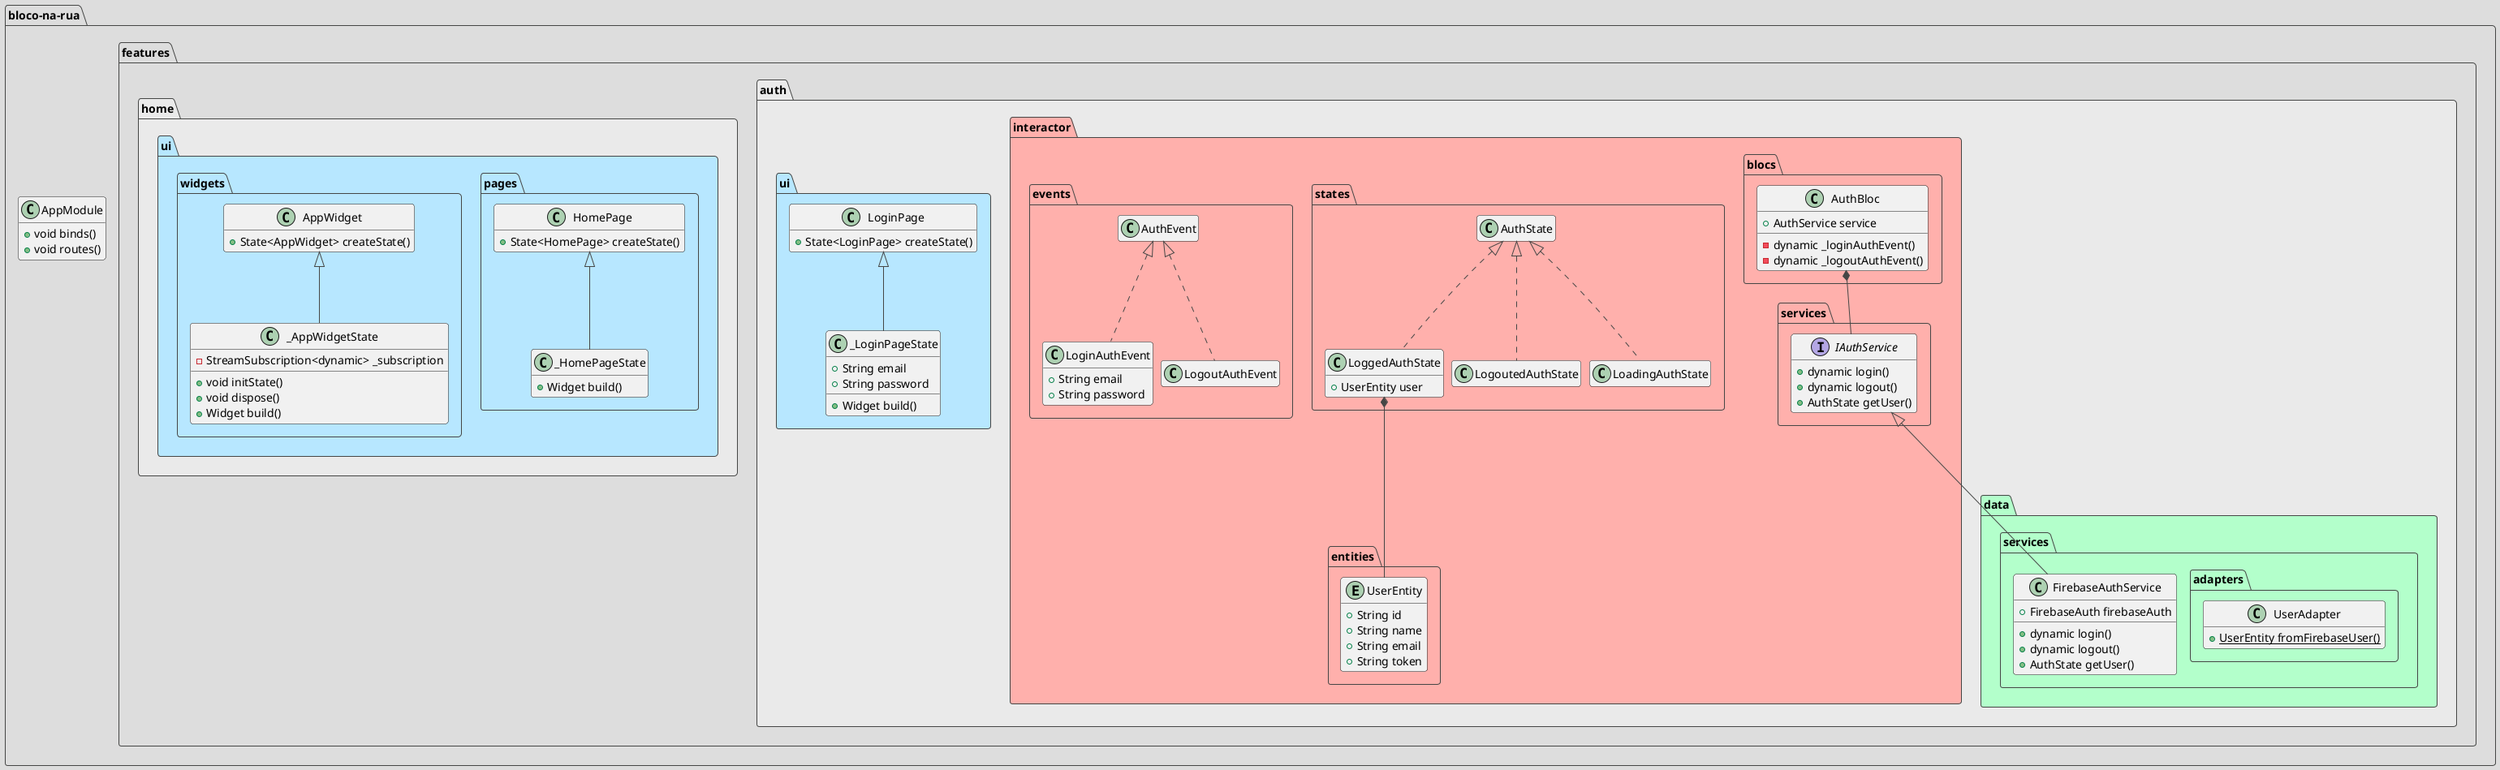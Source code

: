 @startuml bloco-na-rua
!theme toy
hide empty methods
hide empty attributes
skinparam{
  DefaultFontName Fira Code Retina
  DefaultMonospacedFontName Fira Code Retina
  Nodesep 10
}

package "bloco-na-rua" {

  class "AppModule" {
    +void binds()
    +void routes()
  }

  package features{

    package auth #eaeaea{

      package interactor #FFB0AC{
        package entities{
          ' Entities
          entity "UserEntity" {
            +String id
            +String name
            +String email
            +String token

          }
        }

        package states{
          ' States
          class "AuthState" {}

          class "LoggedAuthState" implements "AuthState" {
            +UserEntity user
          }
          "LoggedAuthState" *-- "UserEntity"

          class "LogoutedAuthState" implements "AuthState" {}
          class "LoadingAuthState" implements "AuthState" {}
        }

        package blocs{
          ' AuthBloc
          class "AuthBloc" {
            +AuthService service
            -dynamic _loginAuthEvent()
            -dynamic _logoutAuthEvent()
          }

        }

        package services{
          interface "IAuthService" {
            +dynamic login()
            +dynamic logout()
            +AuthState getUser()
          }
          "AuthBloc" *-- "IAuthService"
        }

        package events{
          ' AuthEvents
          class "AuthEvent" {
          }

          class "LoginAuthEvent" implements "AuthEvent" {
            +String email
            +String password
          }

          class "LogoutAuthEvent" implements "AuthEvent" {
          }
        }
      }

      package data #B3FFCB{

        package services{
          ' FirebaseAuthService
          class "FirebaseAuthService" {
            +FirebaseAuth firebaseAuth
            +dynamic login()
            +dynamic logout()
            +AuthState getUser()
          }
          "IAuthService" <|-- "FirebaseAuthService"

          package adapters{
            ' User Adapter
            class "UserAdapter" {
              {static} +UserEntity fromFirebaseUser()
            }
          }

        }
      }

      package ui #B7E7FF{
        ' LoginPage
        class "LoginPage" {
          +State<LoginPage> createState()

        }

        class "_LoginPageState" extends "LoginPage" {
          +String email
          +String password
          +Widget build()
        }
      }
    }

    package home #eaeaea{

      package ui #B7E7FF{

        package pages{
          ' HomePage
          class "HomePage" {
            +State<HomePage> createState()
          }

          class "_HomePageState" extends "HomePage" {
            +Widget build()
          }
        }

        package widgets{
          ' AppWidget
          class "AppWidget" {
            +State<AppWidget> createState()
          }

          class "_AppWidgetState" extends "AppWidget" {
            -StreamSubscription<dynamic> _subscription
            +void initState()
            +void dispose()
            +Widget build()
          }
        }
      }
    }
  }
}

@enduml